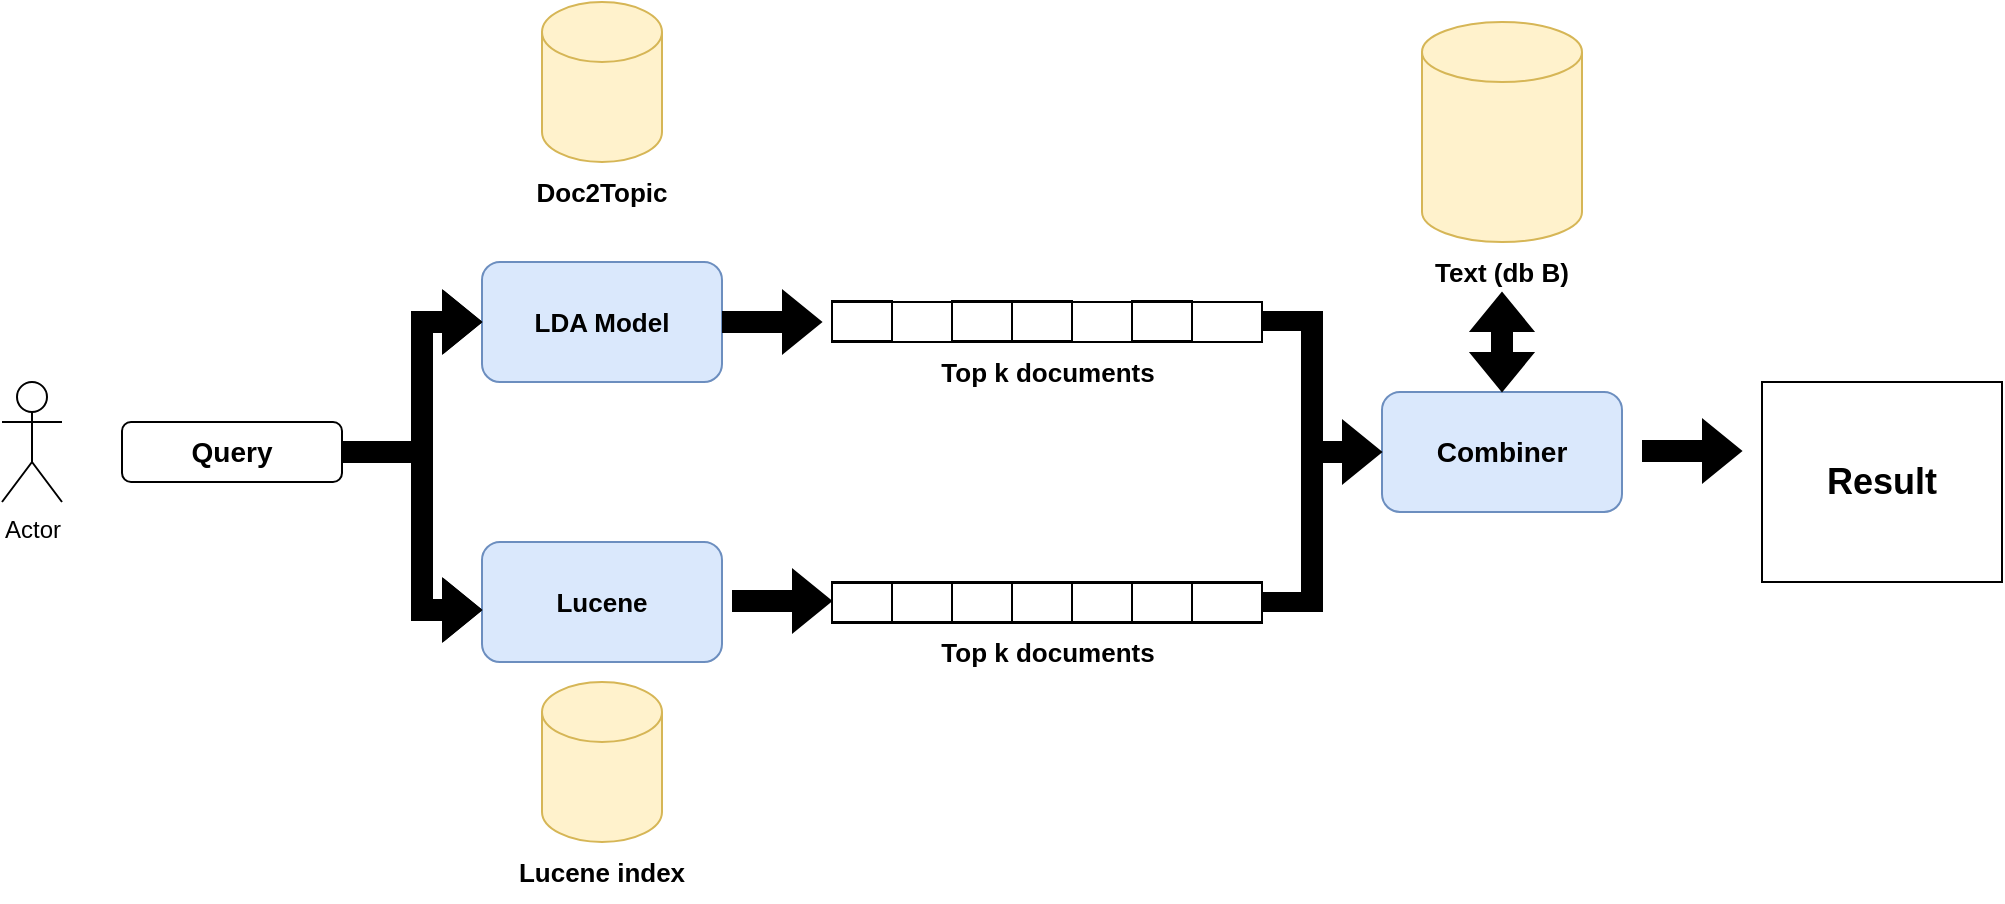 <mxfile version="15.7.3" type="device"><diagram id="YqJ16Ze48iCnuCVwcB6p" name="Pagina-1"><mxGraphModel dx="1038" dy="641" grid="1" gridSize="10" guides="1" tooltips="1" connect="1" arrows="1" fold="1" page="1" pageScale="1" pageWidth="1169" pageHeight="827" math="0" shadow="0"><root><mxCell id="0"/><mxCell id="1" parent="0"/><mxCell id="dclJTRaYsDVPPNlmUjBS-1" value="LDA Model" style="rounded=1;whiteSpace=wrap;html=1;fontSize=13;fontStyle=1;fillColor=#dae8fc;strokeColor=#6c8ebf;" vertex="1" parent="1"><mxGeometry x="290" y="190" width="120" height="60" as="geometry"/></mxCell><mxCell id="dclJTRaYsDVPPNlmUjBS-2" value="Lucene" style="rounded=1;whiteSpace=wrap;html=1;fontSize=13;fontStyle=1;fillColor=#dae8fc;strokeColor=#6c8ebf;" vertex="1" parent="1"><mxGeometry x="290" y="330" width="120" height="60" as="geometry"/></mxCell><mxCell id="dclJTRaYsDVPPNlmUjBS-3" value="" style="shape=cylinder3;whiteSpace=wrap;html=1;boundedLbl=1;backgroundOutline=1;size=15;fontSize=13;fontStyle=1;fillColor=#fff2cc;strokeColor=#d6b656;" vertex="1" parent="1"><mxGeometry x="320" y="60" width="60" height="80" as="geometry"/></mxCell><mxCell id="dclJTRaYsDVPPNlmUjBS-4" value="" style="shape=cylinder3;whiteSpace=wrap;html=1;boundedLbl=1;backgroundOutline=1;size=15;fontSize=13;fontStyle=1;fillColor=#fff2cc;strokeColor=#d6b656;" vertex="1" parent="1"><mxGeometry x="320" y="400" width="60" height="80" as="geometry"/></mxCell><mxCell id="dclJTRaYsDVPPNlmUjBS-5" value="Doc2Topic" style="text;html=1;strokeColor=none;fillColor=none;align=center;verticalAlign=middle;whiteSpace=wrap;rounded=0;fontSize=13;fontStyle=1" vertex="1" parent="1"><mxGeometry x="300" y="140" width="100" height="30" as="geometry"/></mxCell><mxCell id="dclJTRaYsDVPPNlmUjBS-6" value="Lucene index" style="text;html=1;strokeColor=none;fillColor=none;align=center;verticalAlign=middle;whiteSpace=wrap;rounded=0;fontSize=13;fontStyle=1" vertex="1" parent="1"><mxGeometry x="300" y="480" width="100" height="30" as="geometry"/></mxCell><mxCell id="dclJTRaYsDVPPNlmUjBS-8" value="Actor" style="shape=umlActor;verticalLabelPosition=bottom;verticalAlign=top;html=1;outlineConnect=0;" vertex="1" parent="1"><mxGeometry x="50" y="250" width="30" height="60" as="geometry"/></mxCell><mxCell id="dclJTRaYsDVPPNlmUjBS-10" value="Query" style="rounded=1;whiteSpace=wrap;html=1;fontStyle=1;fontSize=14;" vertex="1" parent="1"><mxGeometry x="110" y="270" width="110" height="30" as="geometry"/></mxCell><mxCell id="dclJTRaYsDVPPNlmUjBS-13" value="" style="shape=flexArrow;endArrow=classic;html=1;rounded=0;fontSize=14;exitX=1;exitY=0.5;exitDx=0;exitDy=0;entryX=0;entryY=0.5;entryDx=0;entryDy=0;fillColor=#000000;" edge="1" parent="1" target="dclJTRaYsDVPPNlmUjBS-1"><mxGeometry width="50" height="50" relative="1" as="geometry"><mxPoint x="260" y="284.5" as="sourcePoint"/><mxPoint x="260" y="210" as="targetPoint"/><Array as="points"><mxPoint x="260" y="220"/></Array></mxGeometry></mxCell><mxCell id="dclJTRaYsDVPPNlmUjBS-15" value="" style="rounded=0;whiteSpace=wrap;html=1;fontSize=14;fillColor=#000000;" vertex="1" parent="1"><mxGeometry x="221" y="280" width="44" height="10" as="geometry"/></mxCell><mxCell id="dclJTRaYsDVPPNlmUjBS-14" value="" style="shape=flexArrow;endArrow=classic;html=1;rounded=0;fontSize=14;entryX=0;entryY=0.5;entryDx=0;entryDy=0;fillColor=#000000;" edge="1" parent="1"><mxGeometry width="50" height="50" relative="1" as="geometry"><mxPoint x="260" y="290" as="sourcePoint"/><mxPoint x="290" y="364" as="targetPoint"/><Array as="points"><mxPoint x="260" y="364"/></Array></mxGeometry></mxCell><mxCell id="dclJTRaYsDVPPNlmUjBS-16" value="" style="rounded=0;whiteSpace=wrap;html=1;fontSize=14;fillColor=none;" vertex="1" parent="1"><mxGeometry x="465" y="210" width="215" height="20" as="geometry"/></mxCell><mxCell id="dclJTRaYsDVPPNlmUjBS-17" value="" style="rounded=0;whiteSpace=wrap;html=1;fontSize=14;fillColor=none;" vertex="1" parent="1"><mxGeometry x="465" y="350" width="215" height="20" as="geometry"/></mxCell><mxCell id="dclJTRaYsDVPPNlmUjBS-18" value="Combiner" style="rounded=1;whiteSpace=wrap;html=1;fontSize=14;fillColor=#dae8fc;strokeColor=#6c8ebf;fontStyle=1" vertex="1" parent="1"><mxGeometry x="740" y="255" width="120" height="60" as="geometry"/></mxCell><mxCell id="dclJTRaYsDVPPNlmUjBS-20" value="" style="shape=cylinder3;whiteSpace=wrap;html=1;boundedLbl=1;backgroundOutline=1;size=15;fontSize=13;fontStyle=1;fillColor=#fff2cc;strokeColor=#d6b656;" vertex="1" parent="1"><mxGeometry x="760" y="70" width="80" height="110" as="geometry"/></mxCell><mxCell id="dclJTRaYsDVPPNlmUjBS-21" value="Text (db B)" style="text;html=1;strokeColor=none;fillColor=none;align=center;verticalAlign=middle;whiteSpace=wrap;rounded=0;fontSize=13;fontStyle=1" vertex="1" parent="1"><mxGeometry x="750" y="180" width="100" height="30" as="geometry"/></mxCell><mxCell id="dclJTRaYsDVPPNlmUjBS-23" value="Top k documents" style="text;html=1;strokeColor=none;fillColor=none;align=center;verticalAlign=middle;whiteSpace=wrap;rounded=0;fontSize=13;fontStyle=1" vertex="1" parent="1"><mxGeometry x="497.5" y="230" width="150" height="30" as="geometry"/></mxCell><mxCell id="dclJTRaYsDVPPNlmUjBS-24" value="Top k documents" style="text;html=1;strokeColor=none;fillColor=none;align=center;verticalAlign=middle;whiteSpace=wrap;rounded=0;fontSize=13;fontStyle=1" vertex="1" parent="1"><mxGeometry x="497.5" y="370" width="150" height="30" as="geometry"/></mxCell><mxCell id="dclJTRaYsDVPPNlmUjBS-25" value="" style="shape=flexArrow;endArrow=classic;html=1;rounded=0;fontSize=14;fillColor=#000000;exitX=1;exitY=0.5;exitDx=0;exitDy=0;" edge="1" parent="1" source="dclJTRaYsDVPPNlmUjBS-1"><mxGeometry width="50" height="50" relative="1" as="geometry"><mxPoint x="500" y="350" as="sourcePoint"/><mxPoint x="460" y="220" as="targetPoint"/></mxGeometry></mxCell><mxCell id="dclJTRaYsDVPPNlmUjBS-26" value="" style="shape=flexArrow;endArrow=classic;html=1;rounded=0;fontSize=14;fillColor=#000000;exitX=1;exitY=0.5;exitDx=0;exitDy=0;" edge="1" parent="1"><mxGeometry width="50" height="50" relative="1" as="geometry"><mxPoint x="415" y="359.5" as="sourcePoint"/><mxPoint x="465" y="359.5" as="targetPoint"/></mxGeometry></mxCell><mxCell id="dclJTRaYsDVPPNlmUjBS-28" value="" style="rounded=0;whiteSpace=wrap;html=1;fontSize=14;fillColor=#000000;" vertex="1" parent="1"><mxGeometry x="680" y="215" width="30" height="9" as="geometry"/></mxCell><mxCell id="dclJTRaYsDVPPNlmUjBS-30" value="" style="rounded=0;whiteSpace=wrap;html=1;fontSize=14;fillColor=#000000;" vertex="1" parent="1"><mxGeometry x="680" y="355.5" width="30" height="9" as="geometry"/></mxCell><mxCell id="dclJTRaYsDVPPNlmUjBS-33" value="" style="edgeStyle=orthogonalEdgeStyle;rounded=0;orthogonalLoop=1;jettySize=auto;html=1;fontSize=14;fillColor=#000000;" edge="1" parent="1" source="dclJTRaYsDVPPNlmUjBS-31" target="dclJTRaYsDVPPNlmUjBS-18"><mxGeometry relative="1" as="geometry"/></mxCell><mxCell id="dclJTRaYsDVPPNlmUjBS-31" value="" style="rounded=0;whiteSpace=wrap;html=1;fontSize=14;fillColor=#000000;" vertex="1" parent="1"><mxGeometry x="700" y="215" width="10" height="145" as="geometry"/></mxCell><mxCell id="dclJTRaYsDVPPNlmUjBS-32" value="" style="shape=flexArrow;endArrow=classic;html=1;rounded=0;fontSize=14;fillColor=#000000;entryX=0;entryY=0.5;entryDx=0;entryDy=0;" edge="1" parent="1" target="dclJTRaYsDVPPNlmUjBS-18"><mxGeometry width="50" height="50" relative="1" as="geometry"><mxPoint x="700" y="285" as="sourcePoint"/><mxPoint x="750" y="240" as="targetPoint"/></mxGeometry></mxCell><mxCell id="dclJTRaYsDVPPNlmUjBS-34" value="" style="rounded=0;whiteSpace=wrap;html=1;fontSize=14;fillColor=none;" vertex="1" parent="1"><mxGeometry x="465" y="209.5" width="30" height="20" as="geometry"/></mxCell><mxCell id="dclJTRaYsDVPPNlmUjBS-35" value="" style="rounded=0;whiteSpace=wrap;html=1;fontSize=14;fillColor=none;" vertex="1" parent="1"><mxGeometry x="495" y="210" width="30" height="20" as="geometry"/></mxCell><mxCell id="dclJTRaYsDVPPNlmUjBS-36" value="" style="rounded=0;whiteSpace=wrap;html=1;fontSize=14;fillColor=none;" vertex="1" parent="1"><mxGeometry x="525" y="209.5" width="30" height="20" as="geometry"/></mxCell><mxCell id="dclJTRaYsDVPPNlmUjBS-37" value="" style="rounded=0;whiteSpace=wrap;html=1;fontSize=14;fillColor=none;" vertex="1" parent="1"><mxGeometry x="555" y="209.5" width="30" height="20" as="geometry"/></mxCell><mxCell id="dclJTRaYsDVPPNlmUjBS-38" value="" style="rounded=0;whiteSpace=wrap;html=1;fontSize=14;fillColor=none;" vertex="1" parent="1"><mxGeometry x="585" y="210" width="30" height="20" as="geometry"/></mxCell><mxCell id="dclJTRaYsDVPPNlmUjBS-39" value="" style="rounded=0;whiteSpace=wrap;html=1;fontSize=14;fillColor=none;" vertex="1" parent="1"><mxGeometry x="615" y="209.5" width="30" height="20" as="geometry"/></mxCell><mxCell id="dclJTRaYsDVPPNlmUjBS-40" value="" style="rounded=0;whiteSpace=wrap;html=1;fontSize=14;fillColor=none;" vertex="1" parent="1"><mxGeometry x="465" y="350.5" width="215" height="20" as="geometry"/></mxCell><mxCell id="dclJTRaYsDVPPNlmUjBS-41" value="" style="rounded=0;whiteSpace=wrap;html=1;fontSize=14;fillColor=none;" vertex="1" parent="1"><mxGeometry x="465" y="350" width="30" height="20" as="geometry"/></mxCell><mxCell id="dclJTRaYsDVPPNlmUjBS-42" value="" style="rounded=0;whiteSpace=wrap;html=1;fontSize=14;fillColor=none;" vertex="1" parent="1"><mxGeometry x="495" y="350.5" width="30" height="20" as="geometry"/></mxCell><mxCell id="dclJTRaYsDVPPNlmUjBS-43" value="" style="rounded=0;whiteSpace=wrap;html=1;fontSize=14;fillColor=none;" vertex="1" parent="1"><mxGeometry x="525" y="350" width="30" height="20" as="geometry"/></mxCell><mxCell id="dclJTRaYsDVPPNlmUjBS-44" value="" style="rounded=0;whiteSpace=wrap;html=1;fontSize=14;fillColor=none;" vertex="1" parent="1"><mxGeometry x="555" y="350" width="30" height="20" as="geometry"/></mxCell><mxCell id="dclJTRaYsDVPPNlmUjBS-45" value="" style="rounded=0;whiteSpace=wrap;html=1;fontSize=14;fillColor=none;" vertex="1" parent="1"><mxGeometry x="585" y="350.5" width="30" height="20" as="geometry"/></mxCell><mxCell id="dclJTRaYsDVPPNlmUjBS-46" value="" style="rounded=0;whiteSpace=wrap;html=1;fontSize=14;fillColor=none;" vertex="1" parent="1"><mxGeometry x="615" y="350" width="30" height="20" as="geometry"/></mxCell><mxCell id="dclJTRaYsDVPPNlmUjBS-48" value="Result&lt;br style=&quot;font-size: 18px;&quot;&gt;" style="rounded=0;whiteSpace=wrap;html=1;fontSize=18;fillColor=none;fontStyle=1" vertex="1" parent="1"><mxGeometry x="930" y="250" width="120" height="100" as="geometry"/></mxCell><mxCell id="dclJTRaYsDVPPNlmUjBS-49" value="" style="shape=flexArrow;endArrow=classic;startArrow=classic;html=1;rounded=0;fontSize=14;fillColor=#000000;" edge="1" parent="1" source="dclJTRaYsDVPPNlmUjBS-18"><mxGeometry width="100" height="100" relative="1" as="geometry"><mxPoint x="740" y="285" as="sourcePoint"/><mxPoint x="800" y="205" as="targetPoint"/></mxGeometry></mxCell><mxCell id="dclJTRaYsDVPPNlmUjBS-51" value="" style="shape=flexArrow;endArrow=classic;html=1;rounded=0;fontSize=14;fillColor=#000000;exitX=1;exitY=0.5;exitDx=0;exitDy=0;" edge="1" parent="1"><mxGeometry width="50" height="50" relative="1" as="geometry"><mxPoint x="870" y="284.5" as="sourcePoint"/><mxPoint x="920" y="284.5" as="targetPoint"/></mxGeometry></mxCell></root></mxGraphModel></diagram></mxfile>